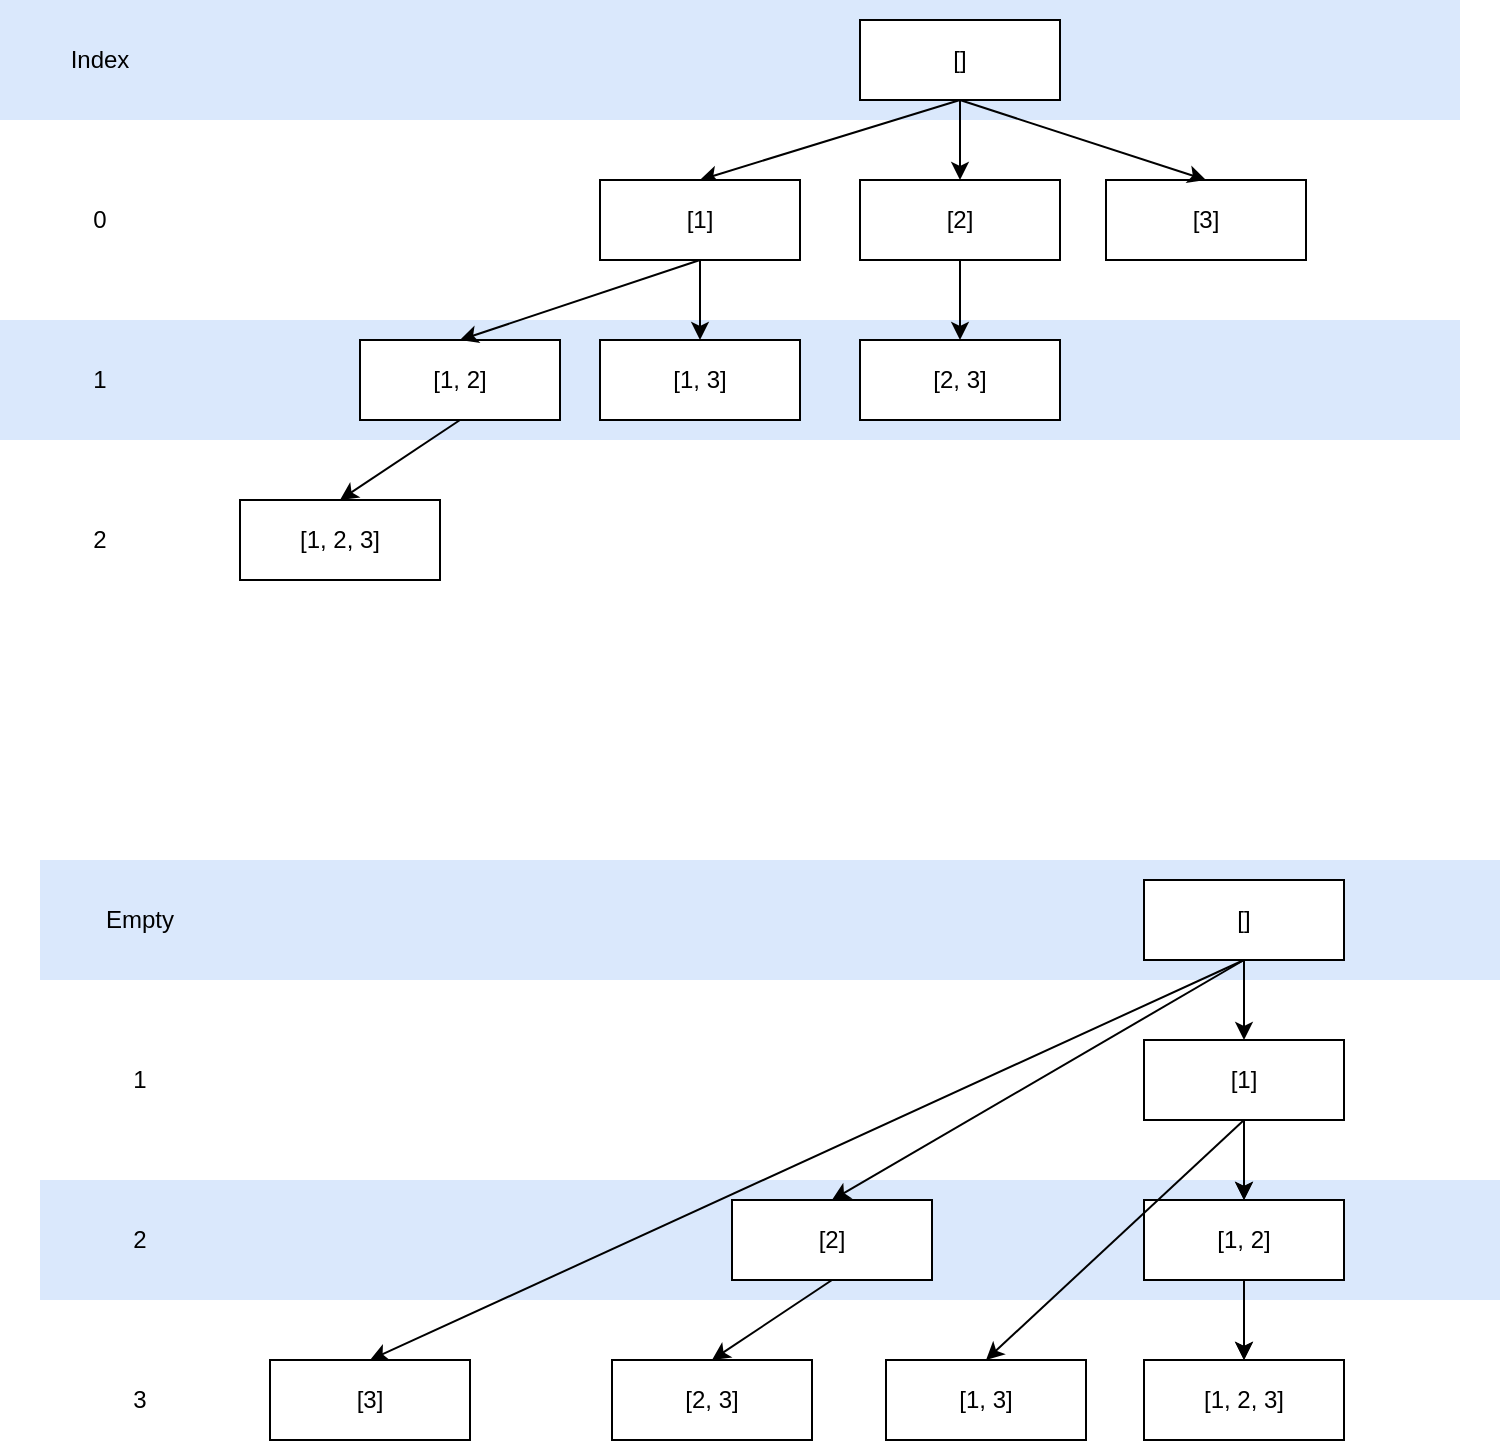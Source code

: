 <mxfile version="11.0.9" type="github"><diagram id="GMU4e-m8gRmzK8rix5Ly" name="Page-1"><mxGraphModel dx="782" dy="418" grid="1" gridSize="10" guides="1" tooltips="1" connect="1" arrows="1" fold="1" page="1" pageScale="1" pageWidth="827" pageHeight="1169" math="0" shadow="0"><root><mxCell id="0"/><mxCell id="1" parent="0"/><mxCell id="-lsvyFG8yO6DC1nW5Myw-28" value="" style="rounded=0;whiteSpace=wrap;html=1;fillColor=#dae8fc;strokeColor=none;" vertex="1" parent="1"><mxGeometry x="10" y="80" width="730" height="60" as="geometry"/></mxCell><mxCell id="-lsvyFG8yO6DC1nW5Myw-29" value="" style="rounded=0;whiteSpace=wrap;html=1;fillColor=#dae8fc;strokeColor=none;" vertex="1" parent="1"><mxGeometry x="10" y="240" width="730" height="60" as="geometry"/></mxCell><mxCell id="-lsvyFG8yO6DC1nW5Myw-11" style="edgeStyle=none;rounded=0;orthogonalLoop=1;jettySize=auto;html=1;exitX=0.5;exitY=1;exitDx=0;exitDy=0;entryX=0.5;entryY=0;entryDx=0;entryDy=0;" edge="1" parent="1" source="-lsvyFG8yO6DC1nW5Myw-7" target="-lsvyFG8yO6DC1nW5Myw-8"><mxGeometry relative="1" as="geometry"/></mxCell><mxCell id="-lsvyFG8yO6DC1nW5Myw-7" value="[]" style="whiteSpace=wrap;html=1;" vertex="1" parent="1"><mxGeometry x="440" y="90" width="100" height="40" as="geometry"/></mxCell><mxCell id="-lsvyFG8yO6DC1nW5Myw-8" value="[1]" style="whiteSpace=wrap;html=1;" vertex="1" parent="1"><mxGeometry x="310" y="170" width="100" height="40" as="geometry"/></mxCell><mxCell id="-lsvyFG8yO6DC1nW5Myw-9" value="[2]" style="whiteSpace=wrap;html=1;" vertex="1" parent="1"><mxGeometry x="440" y="170" width="100" height="40" as="geometry"/></mxCell><mxCell id="-lsvyFG8yO6DC1nW5Myw-10" value="[3]" style="whiteSpace=wrap;html=1;" vertex="1" parent="1"><mxGeometry x="563" y="170" width="100" height="40" as="geometry"/></mxCell><mxCell id="-lsvyFG8yO6DC1nW5Myw-12" style="edgeStyle=none;rounded=0;orthogonalLoop=1;jettySize=auto;html=1;exitX=0.5;exitY=1;exitDx=0;exitDy=0;entryX=0.5;entryY=0;entryDx=0;entryDy=0;" edge="1" parent="1" source="-lsvyFG8yO6DC1nW5Myw-7" target="-lsvyFG8yO6DC1nW5Myw-9"><mxGeometry relative="1" as="geometry"><mxPoint x="500" y="140" as="sourcePoint"/><mxPoint x="370" y="180" as="targetPoint"/></mxGeometry></mxCell><mxCell id="-lsvyFG8yO6DC1nW5Myw-13" style="edgeStyle=none;rounded=0;orthogonalLoop=1;jettySize=auto;html=1;exitX=0.5;exitY=1;exitDx=0;exitDy=0;entryX=0.5;entryY=0;entryDx=0;entryDy=0;" edge="1" parent="1" source="-lsvyFG8yO6DC1nW5Myw-7" target="-lsvyFG8yO6DC1nW5Myw-10"><mxGeometry relative="1" as="geometry"><mxPoint x="500" y="140" as="sourcePoint"/><mxPoint x="500" y="180" as="targetPoint"/></mxGeometry></mxCell><mxCell id="-lsvyFG8yO6DC1nW5Myw-14" value="[1, 2]" style="whiteSpace=wrap;html=1;" vertex="1" parent="1"><mxGeometry x="190" y="250" width="100" height="40" as="geometry"/></mxCell><mxCell id="-lsvyFG8yO6DC1nW5Myw-15" value="[1, 3]" style="whiteSpace=wrap;html=1;" vertex="1" parent="1"><mxGeometry x="310" y="250" width="100" height="40" as="geometry"/></mxCell><mxCell id="-lsvyFG8yO6DC1nW5Myw-16" value="[2, 3]" style="whiteSpace=wrap;html=1;" vertex="1" parent="1"><mxGeometry x="440" y="250" width="100" height="40" as="geometry"/></mxCell><mxCell id="-lsvyFG8yO6DC1nW5Myw-17" value="[1, 2, 3]" style="whiteSpace=wrap;html=1;" vertex="1" parent="1"><mxGeometry x="130" y="330" width="100" height="40" as="geometry"/></mxCell><mxCell id="-lsvyFG8yO6DC1nW5Myw-18" style="edgeStyle=none;rounded=0;orthogonalLoop=1;jettySize=auto;html=1;exitX=0.5;exitY=1;exitDx=0;exitDy=0;entryX=0.5;entryY=0;entryDx=0;entryDy=0;" edge="1" parent="1" source="-lsvyFG8yO6DC1nW5Myw-8" target="-lsvyFG8yO6DC1nW5Myw-14"><mxGeometry relative="1" as="geometry"><mxPoint x="500" y="140" as="sourcePoint"/><mxPoint x="370" y="180" as="targetPoint"/></mxGeometry></mxCell><mxCell id="-lsvyFG8yO6DC1nW5Myw-19" style="edgeStyle=none;rounded=0;orthogonalLoop=1;jettySize=auto;html=1;exitX=0.5;exitY=1;exitDx=0;exitDy=0;entryX=0.5;entryY=0;entryDx=0;entryDy=0;" edge="1" parent="1" source="-lsvyFG8yO6DC1nW5Myw-14" target="-lsvyFG8yO6DC1nW5Myw-17"><mxGeometry relative="1" as="geometry"><mxPoint x="370" y="220" as="sourcePoint"/><mxPoint x="250" y="260" as="targetPoint"/></mxGeometry></mxCell><mxCell id="-lsvyFG8yO6DC1nW5Myw-20" style="edgeStyle=none;rounded=0;orthogonalLoop=1;jettySize=auto;html=1;exitX=0.5;exitY=1;exitDx=0;exitDy=0;entryX=0.5;entryY=0;entryDx=0;entryDy=0;" edge="1" parent="1" source="-lsvyFG8yO6DC1nW5Myw-8" target="-lsvyFG8yO6DC1nW5Myw-15"><mxGeometry relative="1" as="geometry"><mxPoint x="370" y="220" as="sourcePoint"/><mxPoint x="250" y="260" as="targetPoint"/></mxGeometry></mxCell><mxCell id="-lsvyFG8yO6DC1nW5Myw-21" style="edgeStyle=none;rounded=0;orthogonalLoop=1;jettySize=auto;html=1;exitX=0.5;exitY=1;exitDx=0;exitDy=0;entryX=0.5;entryY=0;entryDx=0;entryDy=0;" edge="1" parent="1" source="-lsvyFG8yO6DC1nW5Myw-9" target="-lsvyFG8yO6DC1nW5Myw-16"><mxGeometry relative="1" as="geometry"><mxPoint x="370" y="220" as="sourcePoint"/><mxPoint x="370" y="260" as="targetPoint"/></mxGeometry></mxCell><mxCell id="-lsvyFG8yO6DC1nW5Myw-22" value="0" style="text;html=1;strokeColor=none;fillColor=none;align=center;verticalAlign=middle;whiteSpace=wrap;rounded=0;" vertex="1" parent="1"><mxGeometry x="40" y="180" width="40" height="20" as="geometry"/></mxCell><mxCell id="-lsvyFG8yO6DC1nW5Myw-23" value="1" style="text;html=1;strokeColor=none;fillColor=none;align=center;verticalAlign=middle;whiteSpace=wrap;rounded=0;" vertex="1" parent="1"><mxGeometry x="40" y="260" width="40" height="20" as="geometry"/></mxCell><mxCell id="-lsvyFG8yO6DC1nW5Myw-26" value="2" style="text;html=1;strokeColor=none;fillColor=none;align=center;verticalAlign=middle;whiteSpace=wrap;rounded=0;" vertex="1" parent="1"><mxGeometry x="40" y="340" width="40" height="20" as="geometry"/></mxCell><mxCell id="-lsvyFG8yO6DC1nW5Myw-27" value="Index" style="text;html=1;strokeColor=none;fillColor=none;align=center;verticalAlign=middle;whiteSpace=wrap;rounded=0;" vertex="1" parent="1"><mxGeometry x="40" y="100" width="40" height="20" as="geometry"/></mxCell><mxCell id="-lsvyFG8yO6DC1nW5Myw-30" value="" style="rounded=0;whiteSpace=wrap;html=1;fillColor=#dae8fc;strokeColor=none;" vertex="1" parent="1"><mxGeometry x="30" y="510" width="730" height="60" as="geometry"/></mxCell><mxCell id="-lsvyFG8yO6DC1nW5Myw-31" value="" style="rounded=0;whiteSpace=wrap;html=1;fillColor=#dae8fc;strokeColor=none;" vertex="1" parent="1"><mxGeometry x="30" y="670" width="730" height="60" as="geometry"/></mxCell><mxCell id="-lsvyFG8yO6DC1nW5Myw-32" style="edgeStyle=none;rounded=0;orthogonalLoop=1;jettySize=auto;html=1;exitX=0.5;exitY=1;exitDx=0;exitDy=0;entryX=0.5;entryY=0;entryDx=0;entryDy=0;" edge="1" parent="1" source="-lsvyFG8yO6DC1nW5Myw-33" target="-lsvyFG8yO6DC1nW5Myw-39"><mxGeometry relative="1" as="geometry"><mxPoint x="502" y="600" as="targetPoint"/></mxGeometry></mxCell><mxCell id="-lsvyFG8yO6DC1nW5Myw-33" value="[]" style="whiteSpace=wrap;html=1;" vertex="1" parent="1"><mxGeometry x="582" y="520" width="100" height="40" as="geometry"/></mxCell><mxCell id="-lsvyFG8yO6DC1nW5Myw-51" value="" style="edgeStyle=none;rounded=0;orthogonalLoop=1;jettySize=auto;html=1;" edge="1" parent="1" source="-lsvyFG8yO6DC1nW5Myw-35" target="-lsvyFG8yO6DC1nW5Myw-41"><mxGeometry relative="1" as="geometry"/></mxCell><mxCell id="-lsvyFG8yO6DC1nW5Myw-35" value="[1]" style="whiteSpace=wrap;html=1;" vertex="1" parent="1"><mxGeometry x="582" y="600" width="100" height="40" as="geometry"/></mxCell><mxCell id="-lsvyFG8yO6DC1nW5Myw-37" style="edgeStyle=none;rounded=0;orthogonalLoop=1;jettySize=auto;html=1;exitX=0.5;exitY=1;exitDx=0;exitDy=0;entryX=0.5;entryY=0;entryDx=0;entryDy=0;" edge="1" parent="1" source="-lsvyFG8yO6DC1nW5Myw-33" target="-lsvyFG8yO6DC1nW5Myw-35"><mxGeometry relative="1" as="geometry"><mxPoint x="642" y="570" as="sourcePoint"/><mxPoint x="512" y="610" as="targetPoint"/></mxGeometry></mxCell><mxCell id="-lsvyFG8yO6DC1nW5Myw-39" value="[2]" style="whiteSpace=wrap;html=1;" vertex="1" parent="1"><mxGeometry x="376" y="680" width="100" height="40" as="geometry"/></mxCell><mxCell id="-lsvyFG8yO6DC1nW5Myw-56" value="" style="edgeStyle=none;rounded=0;orthogonalLoop=1;jettySize=auto;html=1;" edge="1" parent="1" source="-lsvyFG8yO6DC1nW5Myw-41" target="-lsvyFG8yO6DC1nW5Myw-53"><mxGeometry relative="1" as="geometry"/></mxCell><mxCell id="-lsvyFG8yO6DC1nW5Myw-41" value="[1, 2]" style="whiteSpace=wrap;html=1;" vertex="1" parent="1"><mxGeometry x="582" y="680" width="100" height="40" as="geometry"/></mxCell><mxCell id="-lsvyFG8yO6DC1nW5Myw-42" value="[2, 3]" style="whiteSpace=wrap;html=1;" vertex="1" parent="1"><mxGeometry x="316" y="760" width="100" height="40" as="geometry"/></mxCell><mxCell id="-lsvyFG8yO6DC1nW5Myw-44" style="edgeStyle=none;rounded=0;orthogonalLoop=1;jettySize=auto;html=1;exitX=0.5;exitY=1;exitDx=0;exitDy=0;entryX=0.5;entryY=0;entryDx=0;entryDy=0;" edge="1" parent="1" source="-lsvyFG8yO6DC1nW5Myw-39" target="-lsvyFG8yO6DC1nW5Myw-42"><mxGeometry relative="1" as="geometry"><mxPoint x="556" y="650" as="sourcePoint"/><mxPoint x="436" y="690" as="targetPoint"/></mxGeometry></mxCell><mxCell id="-lsvyFG8yO6DC1nW5Myw-46" style="edgeStyle=none;rounded=0;orthogonalLoop=1;jettySize=auto;html=1;exitX=0.5;exitY=1;exitDx=0;exitDy=0;entryX=0.5;entryY=0;entryDx=0;entryDy=0;" edge="1" parent="1" source="-lsvyFG8yO6DC1nW5Myw-35" target="-lsvyFG8yO6DC1nW5Myw-41"><mxGeometry relative="1" as="geometry"><mxPoint x="512" y="650" as="sourcePoint"/><mxPoint x="512" y="690" as="targetPoint"/></mxGeometry></mxCell><mxCell id="-lsvyFG8yO6DC1nW5Myw-47" value="1" style="text;html=1;strokeColor=none;fillColor=none;align=center;verticalAlign=middle;whiteSpace=wrap;rounded=0;" vertex="1" parent="1"><mxGeometry x="60" y="610" width="40" height="20" as="geometry"/></mxCell><mxCell id="-lsvyFG8yO6DC1nW5Myw-48" value="2" style="text;html=1;strokeColor=none;fillColor=none;align=center;verticalAlign=middle;whiteSpace=wrap;rounded=0;" vertex="1" parent="1"><mxGeometry x="60" y="690" width="40" height="20" as="geometry"/></mxCell><mxCell id="-lsvyFG8yO6DC1nW5Myw-49" value="3" style="text;html=1;strokeColor=none;fillColor=none;align=center;verticalAlign=middle;whiteSpace=wrap;rounded=0;" vertex="1" parent="1"><mxGeometry x="60" y="770" width="40" height="20" as="geometry"/></mxCell><mxCell id="-lsvyFG8yO6DC1nW5Myw-50" value="Empty" style="text;html=1;strokeColor=none;fillColor=none;align=center;verticalAlign=middle;whiteSpace=wrap;rounded=0;" vertex="1" parent="1"><mxGeometry x="60" y="530" width="40" height="20" as="geometry"/></mxCell><mxCell id="-lsvyFG8yO6DC1nW5Myw-52" value="" style="edgeStyle=none;rounded=0;orthogonalLoop=1;jettySize=auto;html=1;" edge="1" parent="1" target="-lsvyFG8yO6DC1nW5Myw-53"><mxGeometry relative="1" as="geometry"><mxPoint x="632" y="720" as="sourcePoint"/></mxGeometry></mxCell><mxCell id="-lsvyFG8yO6DC1nW5Myw-53" value="[1, 2, 3]" style="whiteSpace=wrap;html=1;" vertex="1" parent="1"><mxGeometry x="582" y="760" width="100" height="40" as="geometry"/></mxCell><mxCell id="-lsvyFG8yO6DC1nW5Myw-55" value="[1, 3]" style="whiteSpace=wrap;html=1;" vertex="1" parent="1"><mxGeometry x="453" y="760" width="100" height="40" as="geometry"/></mxCell><mxCell id="-lsvyFG8yO6DC1nW5Myw-57" value="" style="edgeStyle=none;rounded=0;orthogonalLoop=1;jettySize=auto;html=1;exitX=0.5;exitY=1;exitDx=0;exitDy=0;entryX=0.5;entryY=0;entryDx=0;entryDy=0;" edge="1" parent="1" source="-lsvyFG8yO6DC1nW5Myw-35" target="-lsvyFG8yO6DC1nW5Myw-55"><mxGeometry relative="1" as="geometry"><mxPoint x="642" y="730" as="sourcePoint"/><mxPoint x="642" y="770" as="targetPoint"/></mxGeometry></mxCell><mxCell id="-lsvyFG8yO6DC1nW5Myw-58" value="[3]" style="whiteSpace=wrap;html=1;" vertex="1" parent="1"><mxGeometry x="145" y="760" width="100" height="40" as="geometry"/></mxCell><mxCell id="-lsvyFG8yO6DC1nW5Myw-59" style="edgeStyle=none;rounded=0;orthogonalLoop=1;jettySize=auto;html=1;exitX=0.5;exitY=1;exitDx=0;exitDy=0;entryX=0.5;entryY=0;entryDx=0;entryDy=0;" edge="1" parent="1" source="-lsvyFG8yO6DC1nW5Myw-33" target="-lsvyFG8yO6DC1nW5Myw-58"><mxGeometry relative="1" as="geometry"><mxPoint x="642" y="570" as="sourcePoint"/><mxPoint x="407" y="690" as="targetPoint"/></mxGeometry></mxCell></root></mxGraphModel></diagram></mxfile>